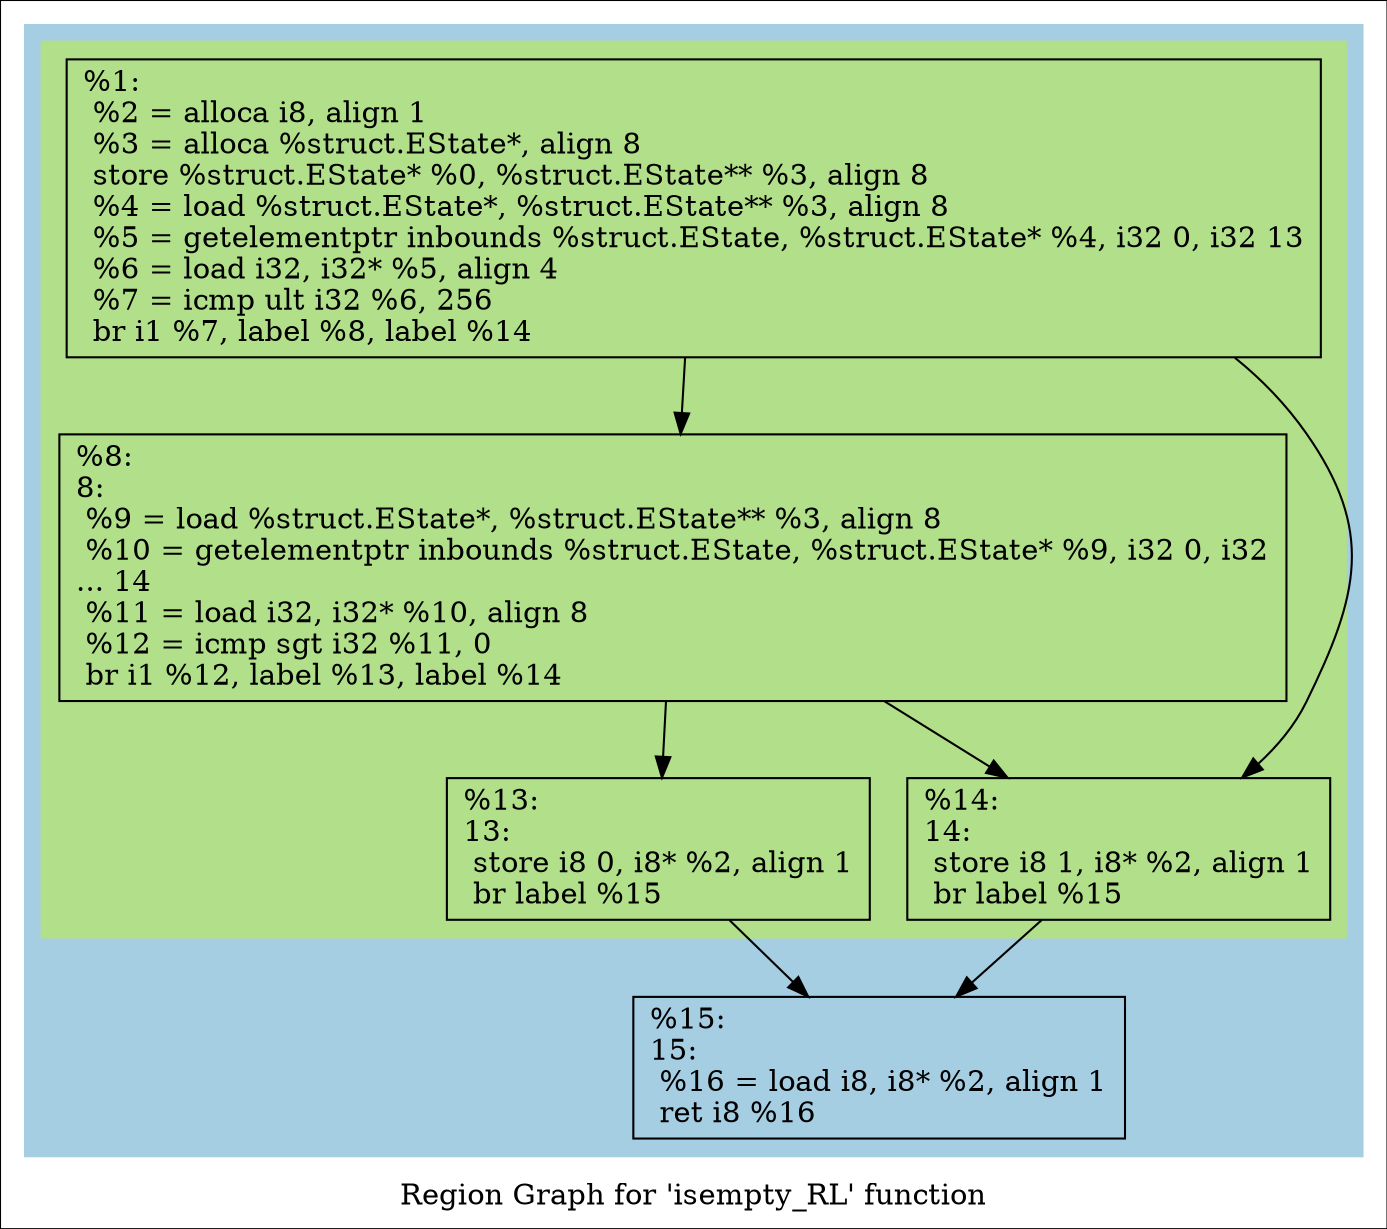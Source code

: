 digraph "Region Graph for 'isempty_RL' function" {
	label="Region Graph for 'isempty_RL' function";

	Node0x2aadc20 [shape=record,label="{%1:\l  %2 = alloca i8, align 1\l  %3 = alloca %struct.EState*, align 8\l  store %struct.EState* %0, %struct.EState** %3, align 8\l  %4 = load %struct.EState*, %struct.EState** %3, align 8\l  %5 = getelementptr inbounds %struct.EState, %struct.EState* %4, i32 0, i32 13\l  %6 = load i32, i32* %5, align 4\l  %7 = icmp ult i32 %6, 256\l  br i1 %7, label %8, label %14\l}"];
	Node0x2aadc20 -> Node0x2b51890;
	Node0x2aadc20 -> Node0x2b3ed70;
	Node0x2b51890 [shape=record,label="{%8:\l8:                                                \l  %9 = load %struct.EState*, %struct.EState** %3, align 8\l  %10 = getelementptr inbounds %struct.EState, %struct.EState* %9, i32 0, i32\l... 14\l  %11 = load i32, i32* %10, align 8\l  %12 = icmp sgt i32 %11, 0\l  br i1 %12, label %13, label %14\l}"];
	Node0x2b51890 -> Node0x2b343c0;
	Node0x2b51890 -> Node0x2b3ed70;
	Node0x2b343c0 [shape=record,label="{%13:\l13:                                               \l  store i8 0, i8* %2, align 1\l  br label %15\l}"];
	Node0x2b343c0 -> Node0x2a3b460;
	Node0x2a3b460 [shape=record,label="{%15:\l15:                                               \l  %16 = load i8, i8* %2, align 1\l  ret i8 %16\l}"];
	Node0x2b3ed70 [shape=record,label="{%14:\l14:                                               \l  store i8 1, i8* %2, align 1\l  br label %15\l}"];
	Node0x2b3ed70 -> Node0x2a3b460;
	colorscheme = "paired12"
        subgraph cluster_0x2b62410 {
          label = "";
          style = filled;
          color = 1
          subgraph cluster_0x2b997c0 {
            label = "";
            style = filled;
            color = 3
            Node0x2aadc20;
            Node0x2b51890;
            Node0x2b343c0;
            Node0x2b3ed70;
          }
          Node0x2a3b460;
        }
}
